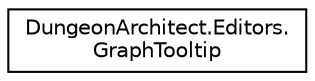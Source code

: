 digraph "Graphical Class Hierarchy"
{
  edge [fontname="Helvetica",fontsize="10",labelfontname="Helvetica",labelfontsize="10"];
  node [fontname="Helvetica",fontsize="10",shape=record];
  rankdir="LR";
  Node1 [label="DungeonArchitect.Editors.\lGraphTooltip",height=0.2,width=0.4,color="black", fillcolor="white", style="filled",URL="$class_dungeon_architect_1_1_editors_1_1_graph_tooltip.html",tooltip="Graph tooltip singleton "];
}
